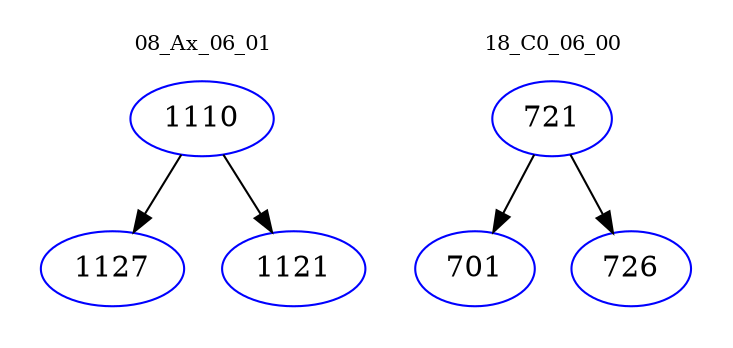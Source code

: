 digraph{
subgraph cluster_0 {
color = white
label = "08_Ax_06_01";
fontsize=10;
T0_1110 [label="1110", color="blue"]
T0_1110 -> T0_1127 [color="black"]
T0_1127 [label="1127", color="blue"]
T0_1110 -> T0_1121 [color="black"]
T0_1121 [label="1121", color="blue"]
}
subgraph cluster_1 {
color = white
label = "18_C0_06_00";
fontsize=10;
T1_721 [label="721", color="blue"]
T1_721 -> T1_701 [color="black"]
T1_701 [label="701", color="blue"]
T1_721 -> T1_726 [color="black"]
T1_726 [label="726", color="blue"]
}
}
